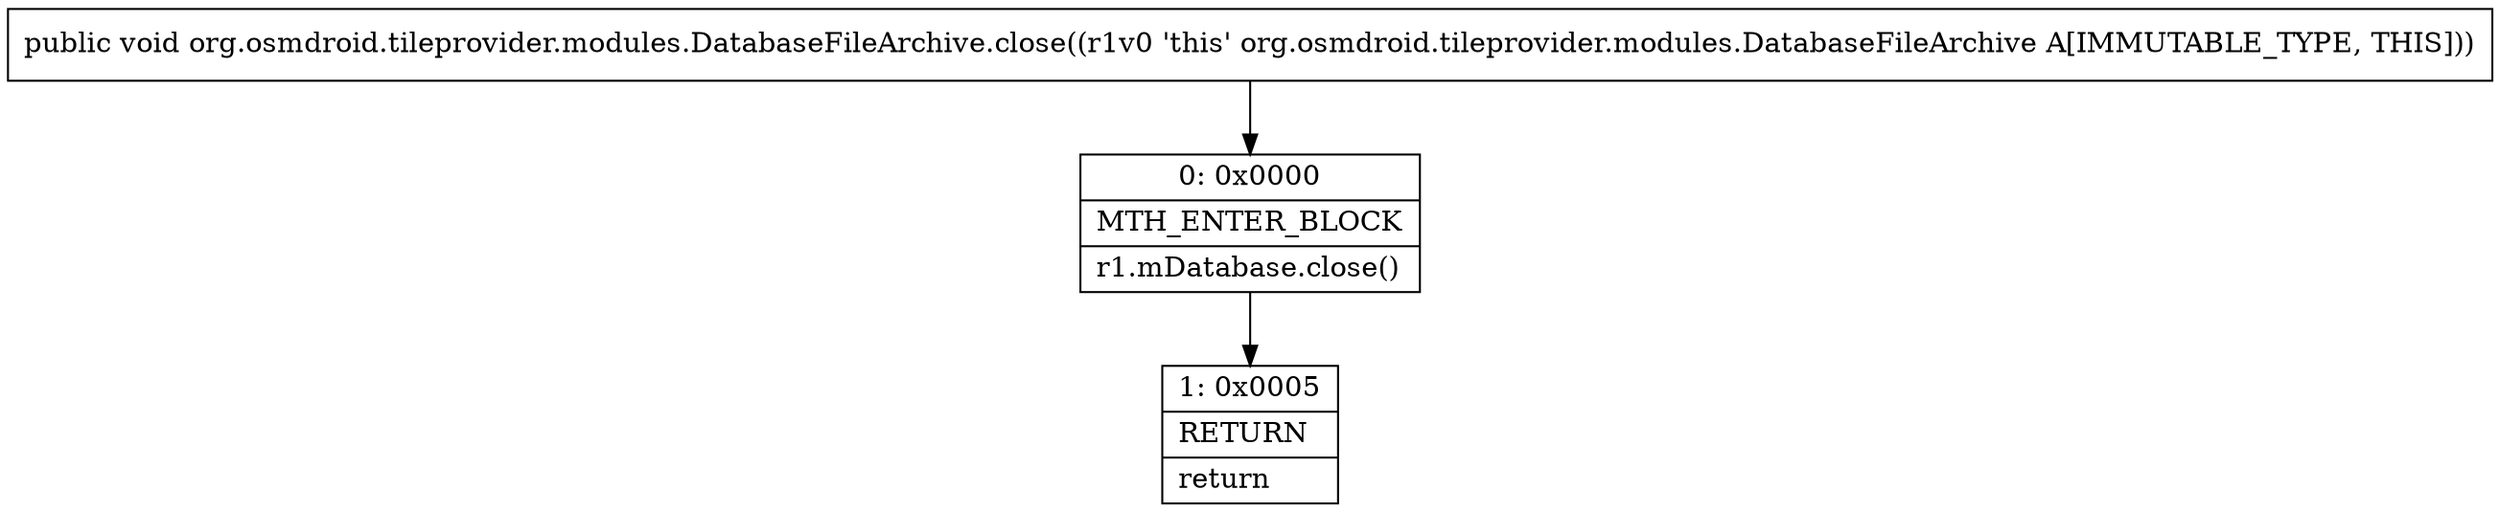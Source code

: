 digraph "CFG fororg.osmdroid.tileprovider.modules.DatabaseFileArchive.close()V" {
Node_0 [shape=record,label="{0\:\ 0x0000|MTH_ENTER_BLOCK\l|r1.mDatabase.close()\l}"];
Node_1 [shape=record,label="{1\:\ 0x0005|RETURN\l|return\l}"];
MethodNode[shape=record,label="{public void org.osmdroid.tileprovider.modules.DatabaseFileArchive.close((r1v0 'this' org.osmdroid.tileprovider.modules.DatabaseFileArchive A[IMMUTABLE_TYPE, THIS])) }"];
MethodNode -> Node_0;
Node_0 -> Node_1;
}

